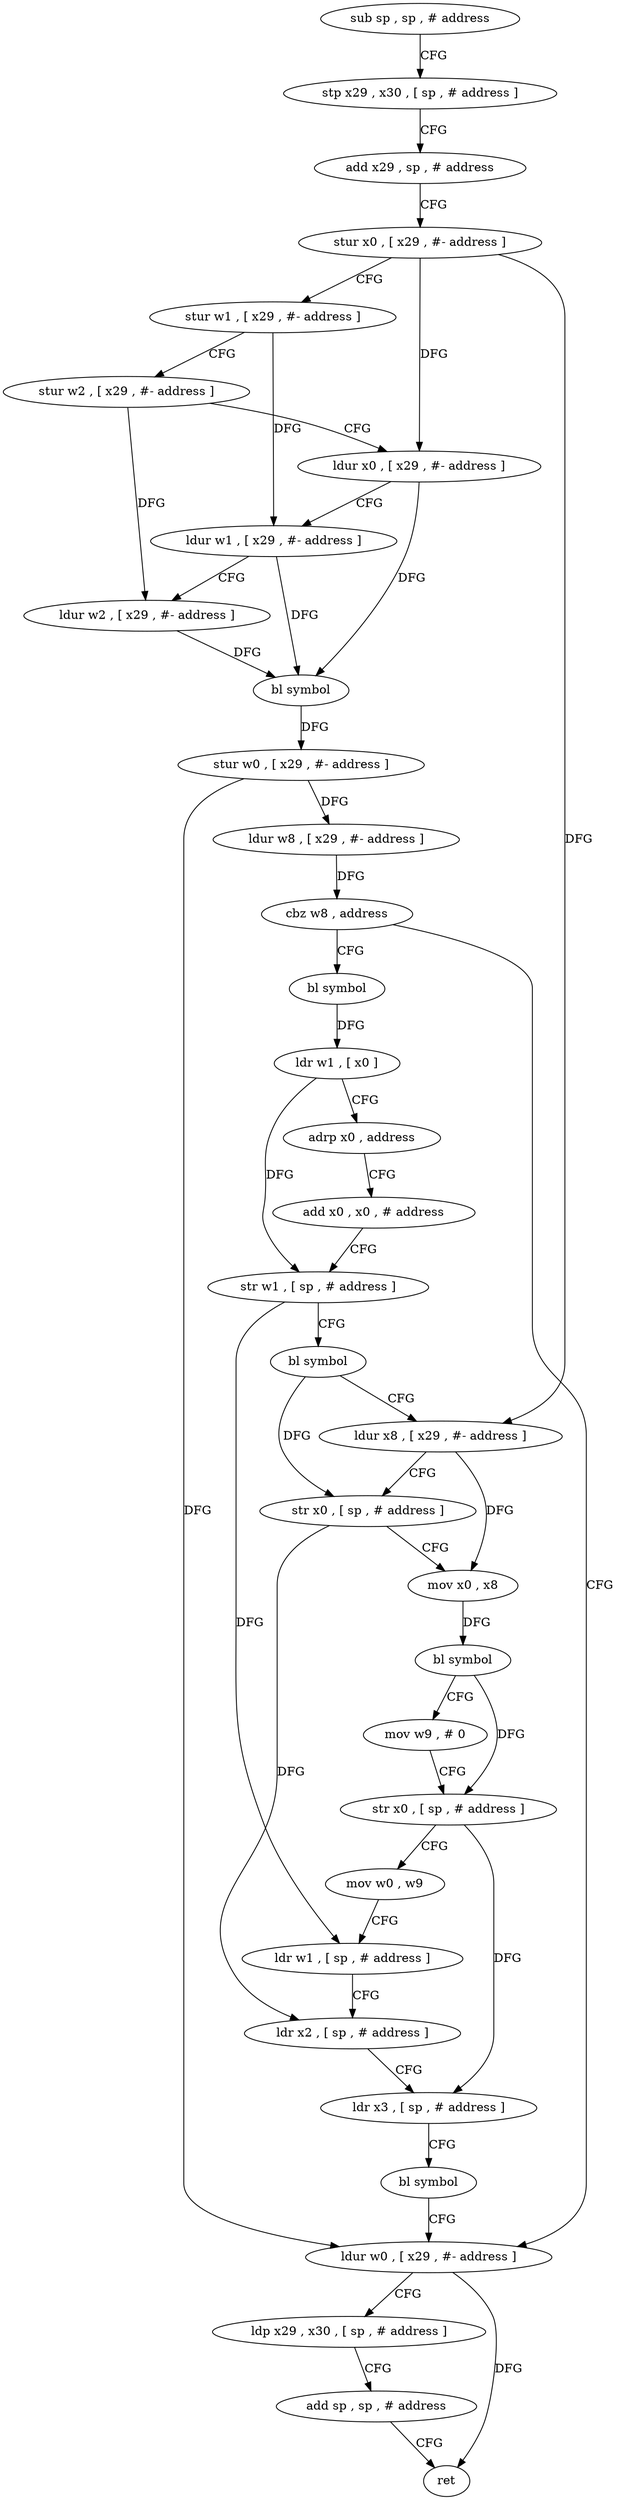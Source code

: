 digraph "func" {
"4245944" [label = "sub sp , sp , # address" ]
"4245948" [label = "stp x29 , x30 , [ sp , # address ]" ]
"4245952" [label = "add x29 , sp , # address" ]
"4245956" [label = "stur x0 , [ x29 , #- address ]" ]
"4245960" [label = "stur w1 , [ x29 , #- address ]" ]
"4245964" [label = "stur w2 , [ x29 , #- address ]" ]
"4245968" [label = "ldur x0 , [ x29 , #- address ]" ]
"4245972" [label = "ldur w1 , [ x29 , #- address ]" ]
"4245976" [label = "ldur w2 , [ x29 , #- address ]" ]
"4245980" [label = "bl symbol" ]
"4245984" [label = "stur w0 , [ x29 , #- address ]" ]
"4245988" [label = "ldur w8 , [ x29 , #- address ]" ]
"4245992" [label = "cbz w8 , address" ]
"4246064" [label = "ldur w0 , [ x29 , #- address ]" ]
"4245996" [label = "bl symbol" ]
"4246068" [label = "ldp x29 , x30 , [ sp , # address ]" ]
"4246072" [label = "add sp , sp , # address" ]
"4246076" [label = "ret" ]
"4246000" [label = "ldr w1 , [ x0 ]" ]
"4246004" [label = "adrp x0 , address" ]
"4246008" [label = "add x0 , x0 , # address" ]
"4246012" [label = "str w1 , [ sp , # address ]" ]
"4246016" [label = "bl symbol" ]
"4246020" [label = "ldur x8 , [ x29 , #- address ]" ]
"4246024" [label = "str x0 , [ sp , # address ]" ]
"4246028" [label = "mov x0 , x8" ]
"4246032" [label = "bl symbol" ]
"4246036" [label = "mov w9 , # 0" ]
"4246040" [label = "str x0 , [ sp , # address ]" ]
"4246044" [label = "mov w0 , w9" ]
"4246048" [label = "ldr w1 , [ sp , # address ]" ]
"4246052" [label = "ldr x2 , [ sp , # address ]" ]
"4246056" [label = "ldr x3 , [ sp , # address ]" ]
"4246060" [label = "bl symbol" ]
"4245944" -> "4245948" [ label = "CFG" ]
"4245948" -> "4245952" [ label = "CFG" ]
"4245952" -> "4245956" [ label = "CFG" ]
"4245956" -> "4245960" [ label = "CFG" ]
"4245956" -> "4245968" [ label = "DFG" ]
"4245956" -> "4246020" [ label = "DFG" ]
"4245960" -> "4245964" [ label = "CFG" ]
"4245960" -> "4245972" [ label = "DFG" ]
"4245964" -> "4245968" [ label = "CFG" ]
"4245964" -> "4245976" [ label = "DFG" ]
"4245968" -> "4245972" [ label = "CFG" ]
"4245968" -> "4245980" [ label = "DFG" ]
"4245972" -> "4245976" [ label = "CFG" ]
"4245972" -> "4245980" [ label = "DFG" ]
"4245976" -> "4245980" [ label = "DFG" ]
"4245980" -> "4245984" [ label = "DFG" ]
"4245984" -> "4245988" [ label = "DFG" ]
"4245984" -> "4246064" [ label = "DFG" ]
"4245988" -> "4245992" [ label = "DFG" ]
"4245992" -> "4246064" [ label = "CFG" ]
"4245992" -> "4245996" [ label = "CFG" ]
"4246064" -> "4246068" [ label = "CFG" ]
"4246064" -> "4246076" [ label = "DFG" ]
"4245996" -> "4246000" [ label = "DFG" ]
"4246068" -> "4246072" [ label = "CFG" ]
"4246072" -> "4246076" [ label = "CFG" ]
"4246000" -> "4246004" [ label = "CFG" ]
"4246000" -> "4246012" [ label = "DFG" ]
"4246004" -> "4246008" [ label = "CFG" ]
"4246008" -> "4246012" [ label = "CFG" ]
"4246012" -> "4246016" [ label = "CFG" ]
"4246012" -> "4246048" [ label = "DFG" ]
"4246016" -> "4246020" [ label = "CFG" ]
"4246016" -> "4246024" [ label = "DFG" ]
"4246020" -> "4246024" [ label = "CFG" ]
"4246020" -> "4246028" [ label = "DFG" ]
"4246024" -> "4246028" [ label = "CFG" ]
"4246024" -> "4246052" [ label = "DFG" ]
"4246028" -> "4246032" [ label = "DFG" ]
"4246032" -> "4246036" [ label = "CFG" ]
"4246032" -> "4246040" [ label = "DFG" ]
"4246036" -> "4246040" [ label = "CFG" ]
"4246040" -> "4246044" [ label = "CFG" ]
"4246040" -> "4246056" [ label = "DFG" ]
"4246044" -> "4246048" [ label = "CFG" ]
"4246048" -> "4246052" [ label = "CFG" ]
"4246052" -> "4246056" [ label = "CFG" ]
"4246056" -> "4246060" [ label = "CFG" ]
"4246060" -> "4246064" [ label = "CFG" ]
}
